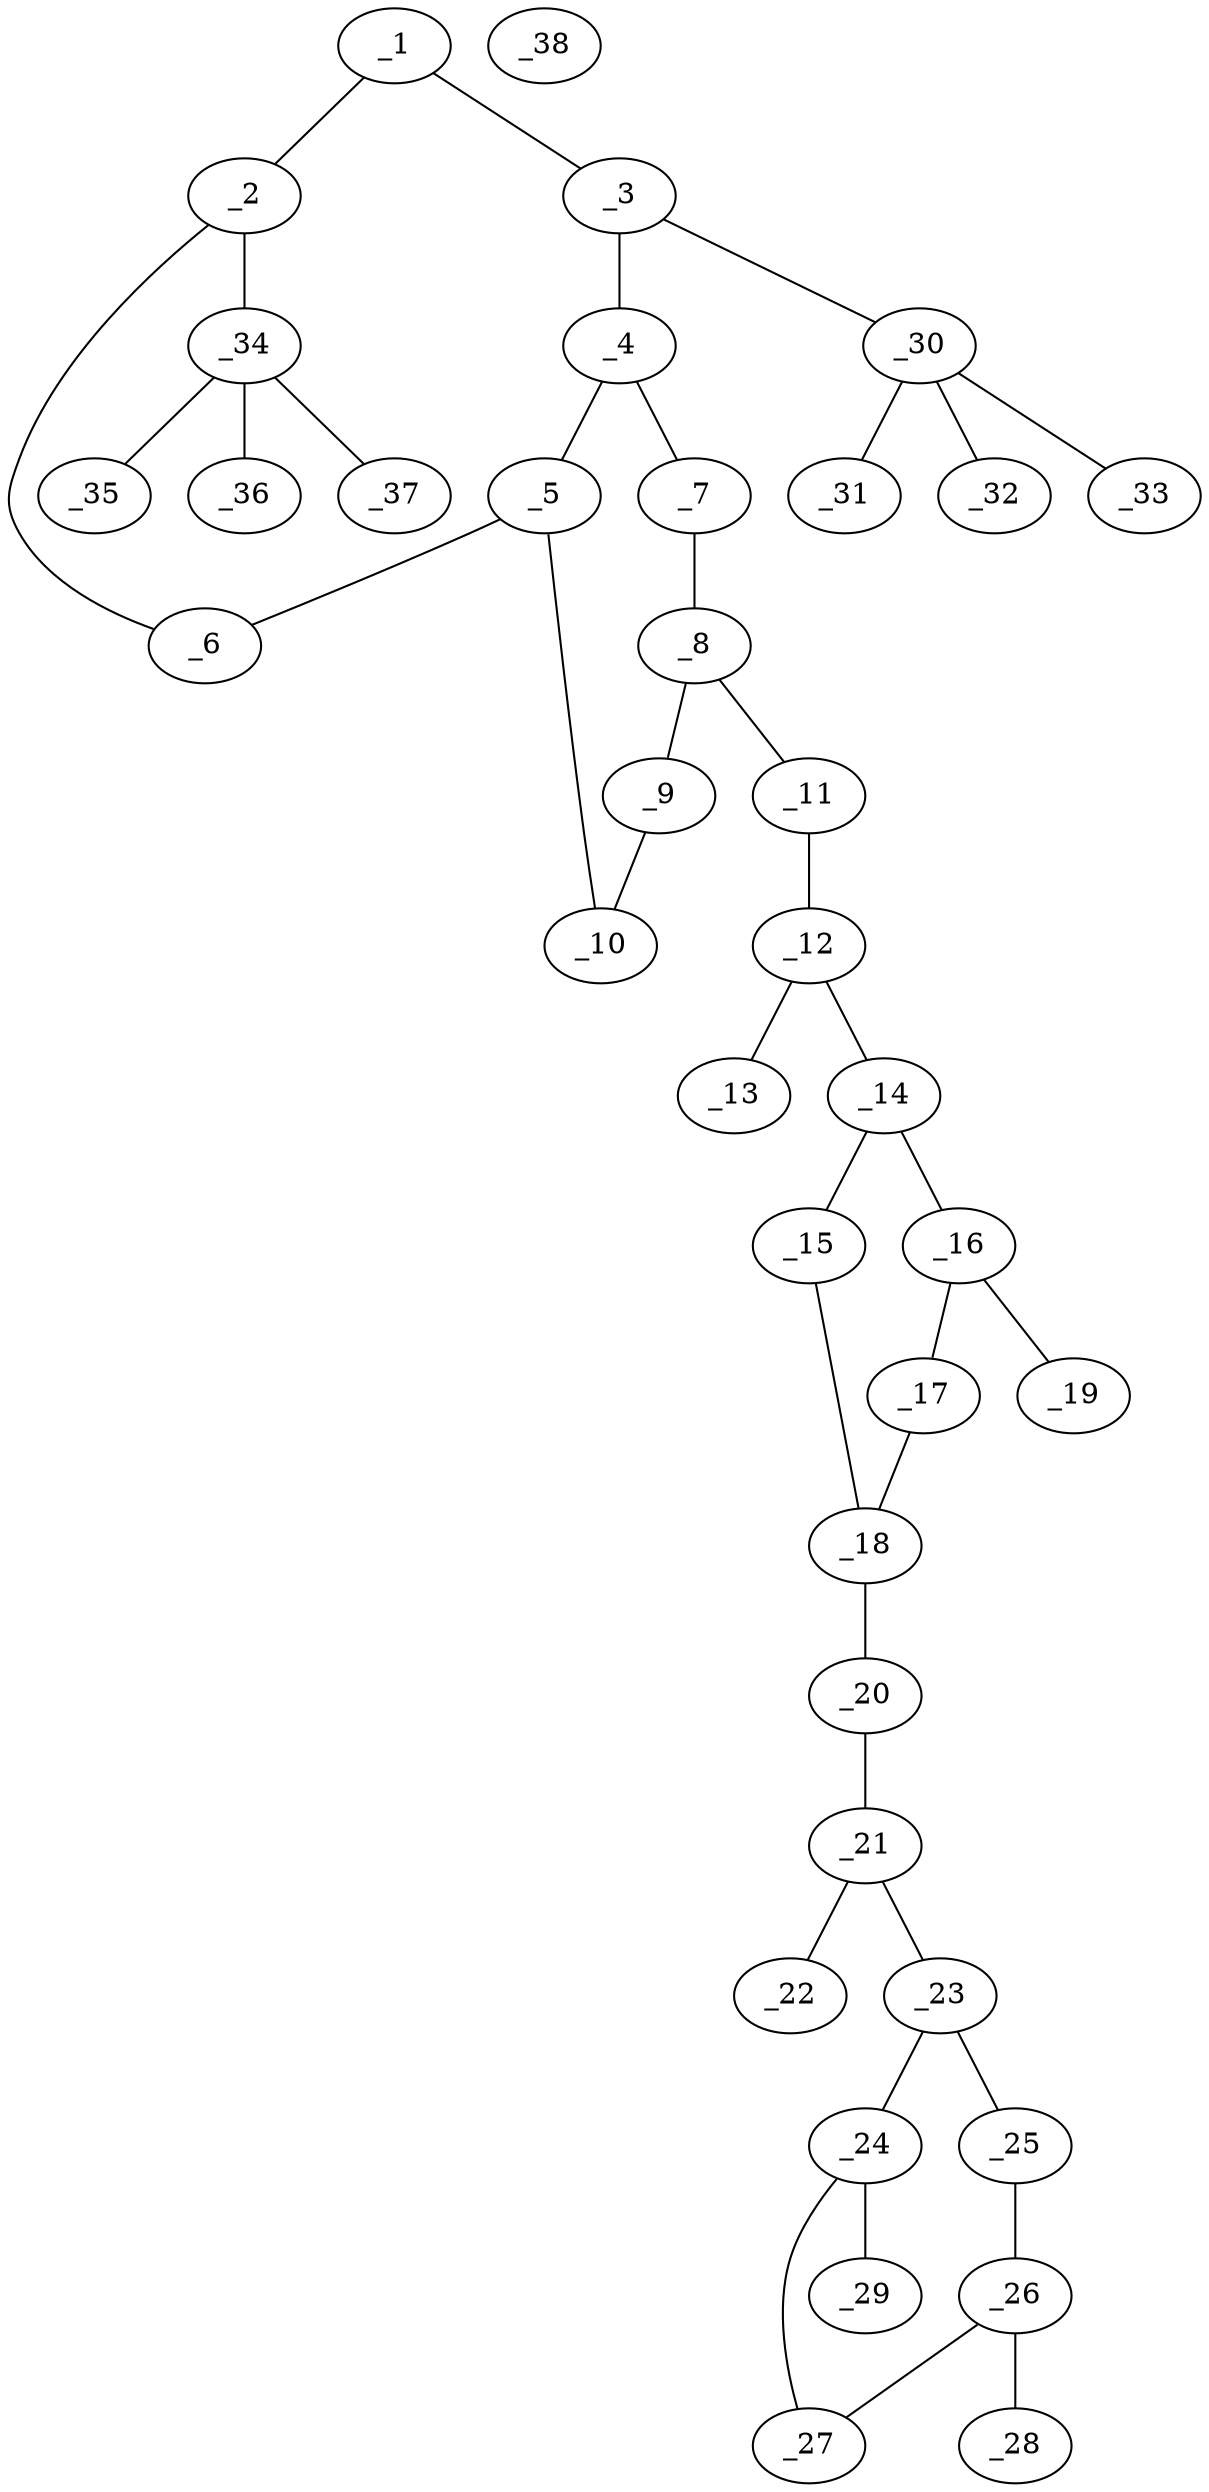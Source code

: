 graph molid651018 {
	_1	 [charge=0,
		chem=1,
		symbol="C  ",
		x="14.443",
		y="0.3958"];
	_2	 [charge=0,
		chem=1,
		symbol="C  ",
		x="14.443",
		y="1.3958"];
	_1 -- _2	 [valence=1];
	_3	 [charge=0,
		chem=1,
		symbol="C  ",
		x="13.5769",
		y="-0.1042"];
	_1 -- _3	 [valence=2];
	_6	 [charge=0,
		chem=1,
		symbol="C  ",
		x="13.577",
		y="1.8958"];
	_2 -- _6	 [valence=2];
	_34	 [charge=0,
		chem=5,
		symbol="S  ",
		x="15.309",
		y="1.8958"];
	_2 -- _34	 [valence=1];
	_4	 [charge=0,
		chem=1,
		symbol="C  ",
		x="12.7109",
		y="0.3958"];
	_3 -- _4	 [valence=1];
	_30	 [charge=0,
		chem=5,
		symbol="S  ",
		x="13.5769",
		y="-1.1042"];
	_3 -- _30	 [valence=1];
	_5	 [charge=0,
		chem=1,
		symbol="C  ",
		x="12.7109",
		y="1.3958"];
	_4 -- _5	 [valence=1];
	_7	 [charge=0,
		chem=1,
		symbol="C  ",
		x="11.8449",
		y="-0.1042"];
	_4 -- _7	 [valence=2];
	_5 -- _6	 [valence=1];
	_10	 [charge=0,
		chem=1,
		symbol="C  ",
		x="11.8449",
		y="1.8958"];
	_5 -- _10	 [valence=2];
	_8	 [charge=0,
		chem=1,
		symbol="C  ",
		x="10.9789",
		y="0.3958"];
	_7 -- _8	 [valence=1];
	_9	 [charge=0,
		chem=1,
		symbol="C  ",
		x="10.9789",
		y="1.3958"];
	_8 -- _9	 [valence=2];
	_11	 [charge=0,
		chem=4,
		symbol="N  ",
		x="10.1128",
		y="-0.1042"];
	_8 -- _11	 [valence=1];
	_9 -- _10	 [valence=1];
	_12	 [charge=0,
		chem=1,
		symbol="C  ",
		x="9.2468",
		y="0.3958"];
	_11 -- _12	 [valence=1];
	_13	 [charge=0,
		chem=2,
		symbol="O  ",
		x="9.2468",
		y="1.3958"];
	_12 -- _13	 [valence=2];
	_14	 [charge=0,
		chem=1,
		symbol="C  ",
		x="8.3808",
		y="-0.1042"];
	_12 -- _14	 [valence=1];
	_15	 [charge=0,
		chem=1,
		symbol="C  ",
		x="7.4673",
		y="0.3026"];
	_14 -- _15	 [valence=2];
	_16	 [charge=0,
		chem=4,
		symbol="N  ",
		x="8.2763",
		y="-1.0987"];
	_14 -- _16	 [valence=1];
	_18	 [charge=0,
		chem=1,
		symbol="C  ",
		x="6.7981",
		y="-0.4406"];
	_15 -- _18	 [valence=1];
	_17	 [charge=0,
		chem=1,
		symbol="C  ",
		x="7.2981",
		y="-1.3066"];
	_16 -- _17	 [valence=1];
	_19	 [charge=0,
		chem=1,
		symbol="C  ",
		x="9.0194",
		y="-1.7678"];
	_16 -- _19	 [valence=1];
	_17 -- _18	 [valence=2];
	_20	 [charge=0,
		chem=4,
		symbol="N  ",
		x="5.8036",
		y="-0.336"];
	_18 -- _20	 [valence=1];
	_21	 [charge=0,
		chem=1,
		symbol="C  ",
		x="5.2158",
		y="-1.1451"];
	_20 -- _21	 [valence=1];
	_22	 [charge=0,
		chem=2,
		symbol="O  ",
		x="5.6225",
		y="-2.0586"];
	_21 -- _22	 [valence=2];
	_23	 [charge=0,
		chem=1,
		symbol="C  ",
		x="4.2213",
		y="-1.0405"];
	_21 -- _23	 [valence=1];
	_24	 [charge=0,
		chem=4,
		symbol="N  ",
		x="3.5522",
		y="-1.7837"];
	_23 -- _24	 [valence=1];
	_25	 [charge=0,
		chem=1,
		symbol="C  ",
		x="3.7213",
		y="-0.1745"];
	_23 -- _25	 [valence=2];
	_27	 [charge=0,
		chem=1,
		symbol="C  ",
		x="2.6386",
		y="-1.3769"];
	_24 -- _27	 [valence=1];
	_29	 [charge=0,
		chem=1,
		symbol="C  ",
		x="3.7601",
		y="-2.7618"];
	_24 -- _29	 [valence=1];
	_26	 [charge=0,
		chem=1,
		symbol="C  ",
		x="2.7431",
		y="-0.3824"];
	_25 -- _26	 [valence=1];
	_26 -- _27	 [valence=2];
	_28	 [charge=0,
		chem=4,
		symbol="N  ",
		x=2,
		y="0.2867"];
	_26 -- _28	 [valence=1];
	_31	 [charge=0,
		chem=2,
		symbol="O  ",
		x="13.5769",
		y="-2.1042"];
	_30 -- _31	 [valence=2];
	_32	 [charge=0,
		chem=2,
		symbol="O  ",
		x="12.5769",
		y="-1.1042"];
	_30 -- _32	 [valence=2];
	_33	 [charge=0,
		chem=2,
		symbol="O  ",
		x="14.5769",
		y="-1.1042"];
	_30 -- _33	 [valence=1];
	_35	 [charge=0,
		chem=2,
		symbol="O  ",
		x="16.175",
		y="2.3958"];
	_34 -- _35	 [valence=2];
	_36	 [charge=0,
		chem=2,
		symbol="O  ",
		x="15.809",
		y="1.0298"];
	_34 -- _36	 [valence=2];
	_37	 [charge=0,
		chem=2,
		symbol="O  ",
		x="14.809",
		y="2.7618"];
	_34 -- _37	 [valence=1];
	_38	 [charge=0,
		chem=39,
		symbol="K  ",
		x="18.175",
		y=0];
}
